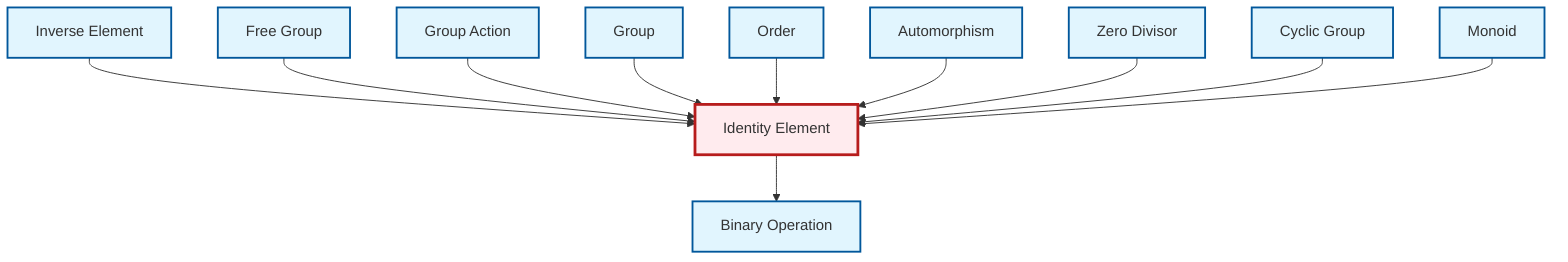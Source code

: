 graph TD
    classDef definition fill:#e1f5fe,stroke:#01579b,stroke-width:2px
    classDef theorem fill:#f3e5f5,stroke:#4a148c,stroke-width:2px
    classDef axiom fill:#fff3e0,stroke:#e65100,stroke-width:2px
    classDef example fill:#e8f5e9,stroke:#1b5e20,stroke-width:2px
    classDef current fill:#ffebee,stroke:#b71c1c,stroke-width:3px
    def-inverse-element["Inverse Element"]:::definition
    def-group-action["Group Action"]:::definition
    def-order["Order"]:::definition
    def-zero-divisor["Zero Divisor"]:::definition
    def-free-group["Free Group"]:::definition
    def-identity-element["Identity Element"]:::definition
    def-automorphism["Automorphism"]:::definition
    def-group["Group"]:::definition
    def-binary-operation["Binary Operation"]:::definition
    def-monoid["Monoid"]:::definition
    def-cyclic-group["Cyclic Group"]:::definition
    def-inverse-element --> def-identity-element
    def-free-group --> def-identity-element
    def-group-action --> def-identity-element
    def-group --> def-identity-element
    def-order --> def-identity-element
    def-automorphism --> def-identity-element
    def-zero-divisor --> def-identity-element
    def-cyclic-group --> def-identity-element
    def-monoid --> def-identity-element
    def-identity-element --> def-binary-operation
    class def-identity-element current